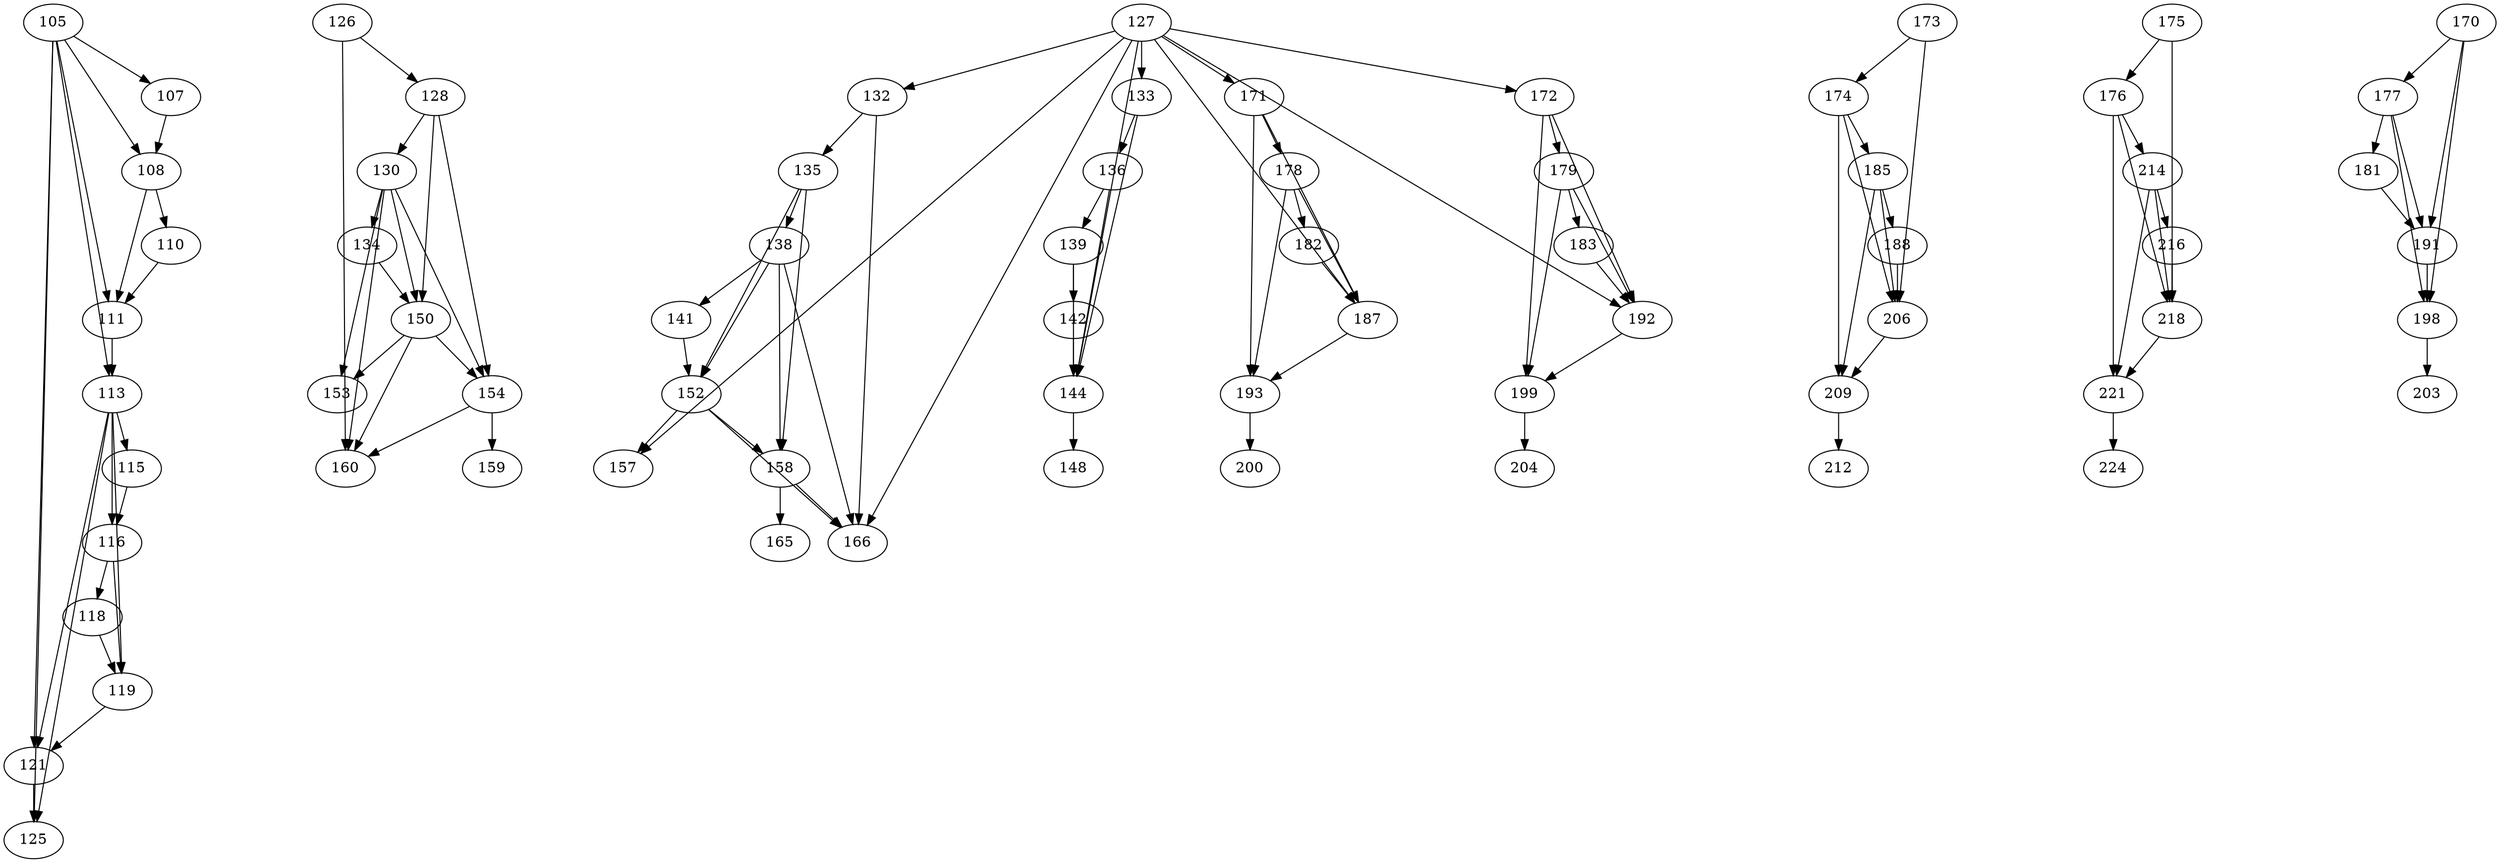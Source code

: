 strict digraph EDG {
graph [ splines = false ]
105->107;
105->107;
105->107;
105->107;
107->108;
105->108;
105->108;
105->108;
105->108;
108->110;
108->110;
108->110;
108->110;
108->110;
110->111;
108->111;
108->111;
108->111;
108->111;
108->111;
105->111;
105->111;
105->111;
111->113;
105->113;
113->115;
113->115;
113->115;
113->115;
115->116;
113->116;
113->116;
113->116;
113->116;
116->118;
116->118;
116->118;
116->118;
116->118;
118->119;
116->119;
116->119;
116->119;
116->119;
116->119;
113->119;
113->119;
113->119;
119->121;
113->121;
113->121;
113->121;
113->121;
105->121;
121->125;
105->125;
105->125;
113->125;
113->125;
126->128;
126->128;
126->128;
126->128;
128->130;
128->130;
127->132;
127->132;
127->132;
127->133;
127->133;
127->133;
130->134;
130->134;
130->134;
130->134;
132->135;
132->135;
132->135;
132->135;
133->136;
133->136;
133->136;
133->136;
135->138;
135->138;
136->139;
136->139;
138->141;
138->141;
138->141;
138->141;
139->142;
139->142;
139->142;
139->142;
142->144;
142->144;
139->144;
139->144;
139->144;
136->144;
136->144;
127->144;
139->144;
133->144;
133->144;
139->144;
139->144;
139->144;
139->144;
139->144;
144->148;
144->148;
134->150;
134->150;
130->150;
128->150;
128->150;
141->152;
141->152;
138->152;
135->152;
135->152;
150->153;
150->153;
150->153;
150->153;
150->153;
130->153;
150->154;
150->154;
130->154;
130->154;
130->154;
128->154;
150->154;
150->154;
130->154;
152->157;
152->157;
152->157;
152->157;
127->157;
152->158;
152->158;
138->158;
138->158;
138->158;
135->158;
152->158;
152->158;
138->158;
154->159;
154->159;
154->160;
150->160;
154->160;
150->160;
150->160;
150->160;
126->160;
126->160;
130->160;
130->160;
130->160;
130->160;
130->160;
158->165;
158->165;
158->166;
152->166;
158->166;
127->166;
152->166;
152->166;
152->166;
127->166;
132->166;
132->166;
138->166;
138->166;
138->166;
138->166;
138->166;
127->171;
127->171;
127->171;
127->172;
127->172;
127->172;
173->174;
173->174;
173->174;
175->176;
175->176;
175->176;
170->177;
170->177;
171->178;
171->178;
172->179;
172->179;
177->181;
177->181;
177->181;
177->181;
178->182;
178->182;
178->182;
178->182;
179->183;
179->183;
179->183;
179->183;
174->185;
174->185;
182->187;
182->187;
178->187;
171->187;
171->187;
127->187;
127->187;
127->187;
127->187;
185->188;
185->188;
185->188;
185->188;
181->191;
181->191;
177->191;
170->191;
170->191;
183->192;
183->192;
179->192;
172->192;
172->192;
127->192;
127->192;
127->192;
127->192;
179->192;
127->192;
187->193;
187->193;
178->193;
178->193;
178->193;
171->193;
178->193;
171->193;
171->193;
178->193;
178->193;
178->193;
178->193;
178->193;
191->198;
191->198;
177->198;
177->198;
177->198;
170->198;
177->198;
170->198;
170->198;
177->198;
177->198;
177->198;
177->198;
177->198;
192->199;
192->199;
179->199;
179->199;
179->199;
172->199;
179->199;
172->199;
172->199;
179->199;
179->199;
179->199;
179->199;
179->199;
193->200;
193->200;
198->203;
198->203;
199->204;
199->204;
188->206;
188->206;
185->206;
174->206;
174->206;
173->206;
173->206;
173->206;
173->206;
206->209;
206->209;
185->209;
185->209;
185->209;
174->209;
185->209;
174->209;
174->209;
185->209;
185->209;
185->209;
185->209;
185->209;
209->212;
209->212;
176->214;
176->214;
214->216;
214->216;
214->216;
214->216;
216->218;
216->218;
214->218;
176->218;
176->218;
175->218;
175->218;
175->218;
175->218;
214->218;
175->218;
218->221;
218->221;
214->221;
214->221;
214->221;
176->221;
214->221;
176->221;
176->221;
214->221;
214->221;
214->221;
214->221;
214->221;
221->224;
221->224;
}
